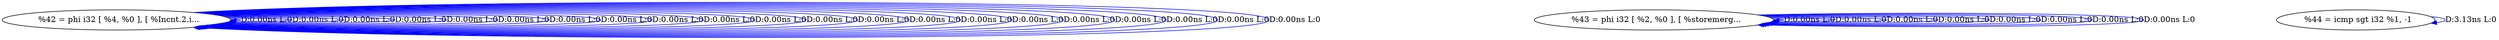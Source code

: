 digraph {
Node0x3063aa0[label="  %42 = phi i32 [ %4, %0 ], [ %Incnt.2.i..."];
Node0x3063aa0 -> Node0x3063aa0[label="D:0.00ns L:0",color=blue];
Node0x3063aa0 -> Node0x3063aa0[label="D:0.00ns L:0",color=blue];
Node0x3063aa0 -> Node0x3063aa0[label="D:0.00ns L:0",color=blue];
Node0x3063aa0 -> Node0x3063aa0[label="D:0.00ns L:0",color=blue];
Node0x3063aa0 -> Node0x3063aa0[label="D:0.00ns L:0",color=blue];
Node0x3063aa0 -> Node0x3063aa0[label="D:0.00ns L:0",color=blue];
Node0x3063aa0 -> Node0x3063aa0[label="D:0.00ns L:0",color=blue];
Node0x3063aa0 -> Node0x3063aa0[label="D:0.00ns L:0",color=blue];
Node0x3063aa0 -> Node0x3063aa0[label="D:0.00ns L:0",color=blue];
Node0x3063aa0 -> Node0x3063aa0[label="D:0.00ns L:0",color=blue];
Node0x3063aa0 -> Node0x3063aa0[label="D:0.00ns L:0",color=blue];
Node0x3063aa0 -> Node0x3063aa0[label="D:0.00ns L:0",color=blue];
Node0x3063aa0 -> Node0x3063aa0[label="D:0.00ns L:0",color=blue];
Node0x3063aa0 -> Node0x3063aa0[label="D:0.00ns L:0",color=blue];
Node0x3063aa0 -> Node0x3063aa0[label="D:0.00ns L:0",color=blue];
Node0x3063aa0 -> Node0x3063aa0[label="D:0.00ns L:0",color=blue];
Node0x3063aa0 -> Node0x3063aa0[label="D:0.00ns L:0",color=blue];
Node0x3063aa0 -> Node0x3063aa0[label="D:0.00ns L:0",color=blue];
Node0x3063aa0 -> Node0x3063aa0[label="D:0.00ns L:0",color=blue];
Node0x3063aa0 -> Node0x3063aa0[label="D:0.00ns L:0",color=blue];
Node0x3063aa0 -> Node0x3063aa0[label="D:0.00ns L:0",color=blue];
Node0x3063b80[label="  %43 = phi i32 [ %2, %0 ], [ %storemerg..."];
Node0x3063b80 -> Node0x3063b80[label="D:0.00ns L:0",color=blue];
Node0x3063b80 -> Node0x3063b80[label="D:0.00ns L:0",color=blue];
Node0x3063b80 -> Node0x3063b80[label="D:0.00ns L:0",color=blue];
Node0x3063b80 -> Node0x3063b80[label="D:0.00ns L:0",color=blue];
Node0x3063b80 -> Node0x3063b80[label="D:0.00ns L:0",color=blue];
Node0x3063b80 -> Node0x3063b80[label="D:0.00ns L:0",color=blue];
Node0x3063b80 -> Node0x3063b80[label="D:0.00ns L:0",color=blue];
Node0x3063b80 -> Node0x3063b80[label="D:0.00ns L:0",color=blue];
Node0x3063c60[label="  %44 = icmp sgt i32 %1, -1"];
Node0x3063c60 -> Node0x3063c60[label="D:3.13ns L:0",color=blue];
}
